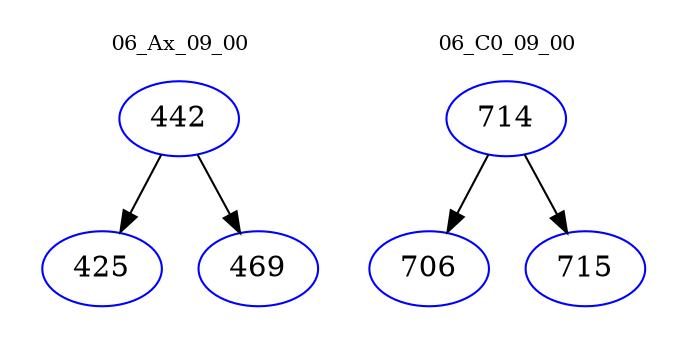 digraph{
subgraph cluster_0 {
color = white
label = "06_Ax_09_00";
fontsize=10;
T0_442 [label="442", color="blue"]
T0_442 -> T0_425 [color="black"]
T0_425 [label="425", color="blue"]
T0_442 -> T0_469 [color="black"]
T0_469 [label="469", color="blue"]
}
subgraph cluster_1 {
color = white
label = "06_C0_09_00";
fontsize=10;
T1_714 [label="714", color="blue"]
T1_714 -> T1_706 [color="black"]
T1_706 [label="706", color="blue"]
T1_714 -> T1_715 [color="black"]
T1_715 [label="715", color="blue"]
}
}
